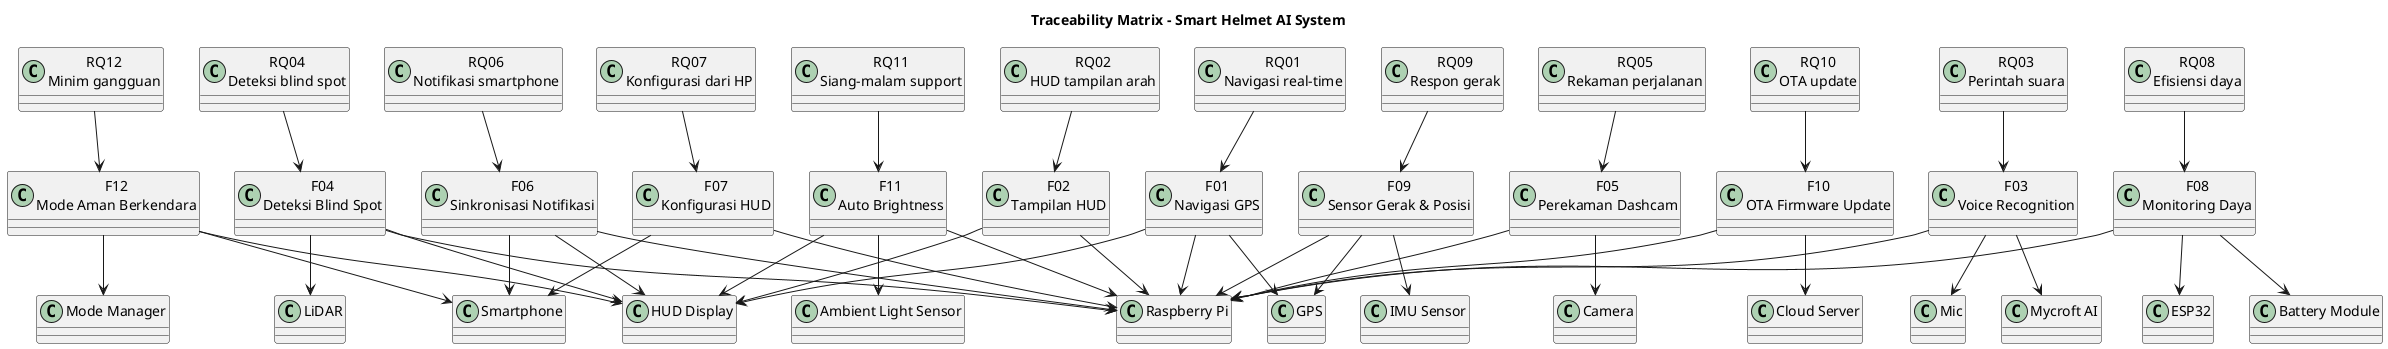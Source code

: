 @startuml TraceabilityMatrix

title Traceability Matrix – Smart Helmet AI System

' Requirements
class RQ01 as "RQ01\nNavigasi real-time"
class RQ02 as "RQ02\nHUD tampilan arah"
class RQ03 as "RQ03\nPerintah suara"
class RQ04 as "RQ04\nDeteksi blind spot"
class RQ05 as "RQ05\nRekaman perjalanan"
class RQ06 as "RQ06\nNotifikasi smartphone"
class RQ07 as "RQ07\nKonfigurasi dari HP"
class RQ08 as "RQ08\nEfisiensi daya"
class RQ09 as "RQ09\nRespon gerak"
class RQ10 as "RQ10\nOTA update"
class RQ11 as "RQ11\nSiang-malam support"
class RQ12 as "RQ12\nMinim gangguan"

' Functions
class F01 as "F01\nNavigasi GPS"
class F02 as "F02\nTampilan HUD"
class F03 as "F03\nVoice Recognition"
class F04 as "F04\nDeteksi Blind Spot"
class F05 as "F05\nPerekaman Dashcam"
class F06 as "F06\nSinkronisasi Notifikasi"
class F07 as "F07\nKonfigurasi HUD"
class F08 as "F08\nMonitoring Daya"
class F09 as "F09\nSensor Gerak & Posisi"
class F10 as "F10\nOTA Firmware Update"
class F11 as "F11\nAuto Brightness"
class F12 as "F12\nMode Aman Berkendara"

' Components
class GPS
class "HUD Display" as HUD
class "Raspberry Pi" as RPi
class Mic
class "Mycroft AI" as Mycroft
class LiDAR
class Camera
class Smartphone
class "ESP32" as ESP
class "Battery Module" as Battery
class "IMU Sensor" as IMU
class "Cloud Server" as Cloud
class "Ambient Light Sensor" as ALS
class "Mode Manager" as Mode

' Relationships: Requirement → Function
RQ01 --> F01
RQ02 --> F02
RQ03 --> F03
RQ04 --> F04
RQ05 --> F05
RQ06 --> F06
RQ07 --> F07
RQ08 --> F08
RQ09 --> F09
RQ10 --> F10
RQ11 --> F11
RQ12 --> F12

' Relationships: Function → Component
F01 --> GPS
F01 --> RPi
F01 --> HUD

F02 --> HUD
F02 --> RPi

F03 --> Mic
F03 --> Mycroft
F03 --> RPi

F04 --> LiDAR
F04 --> HUD
F04 --> RPi

F05 --> Camera
F05 --> RPi

F06 --> Smartphone
F06 --> HUD
F06 --> RPi

F07 --> Smartphone
F07 --> RPi

F08 --> Battery
F08 --> ESP
F08 --> RPi

F09 --> IMU
F09 --> GPS
F09 --> RPi

F10 --> Cloud
F10 --> RPi

F11 --> ALS
F11 --> HUD
F11 --> RPi

F12 --> Mode
F12 --> Smartphone
F12 --> HUD

@enduml
